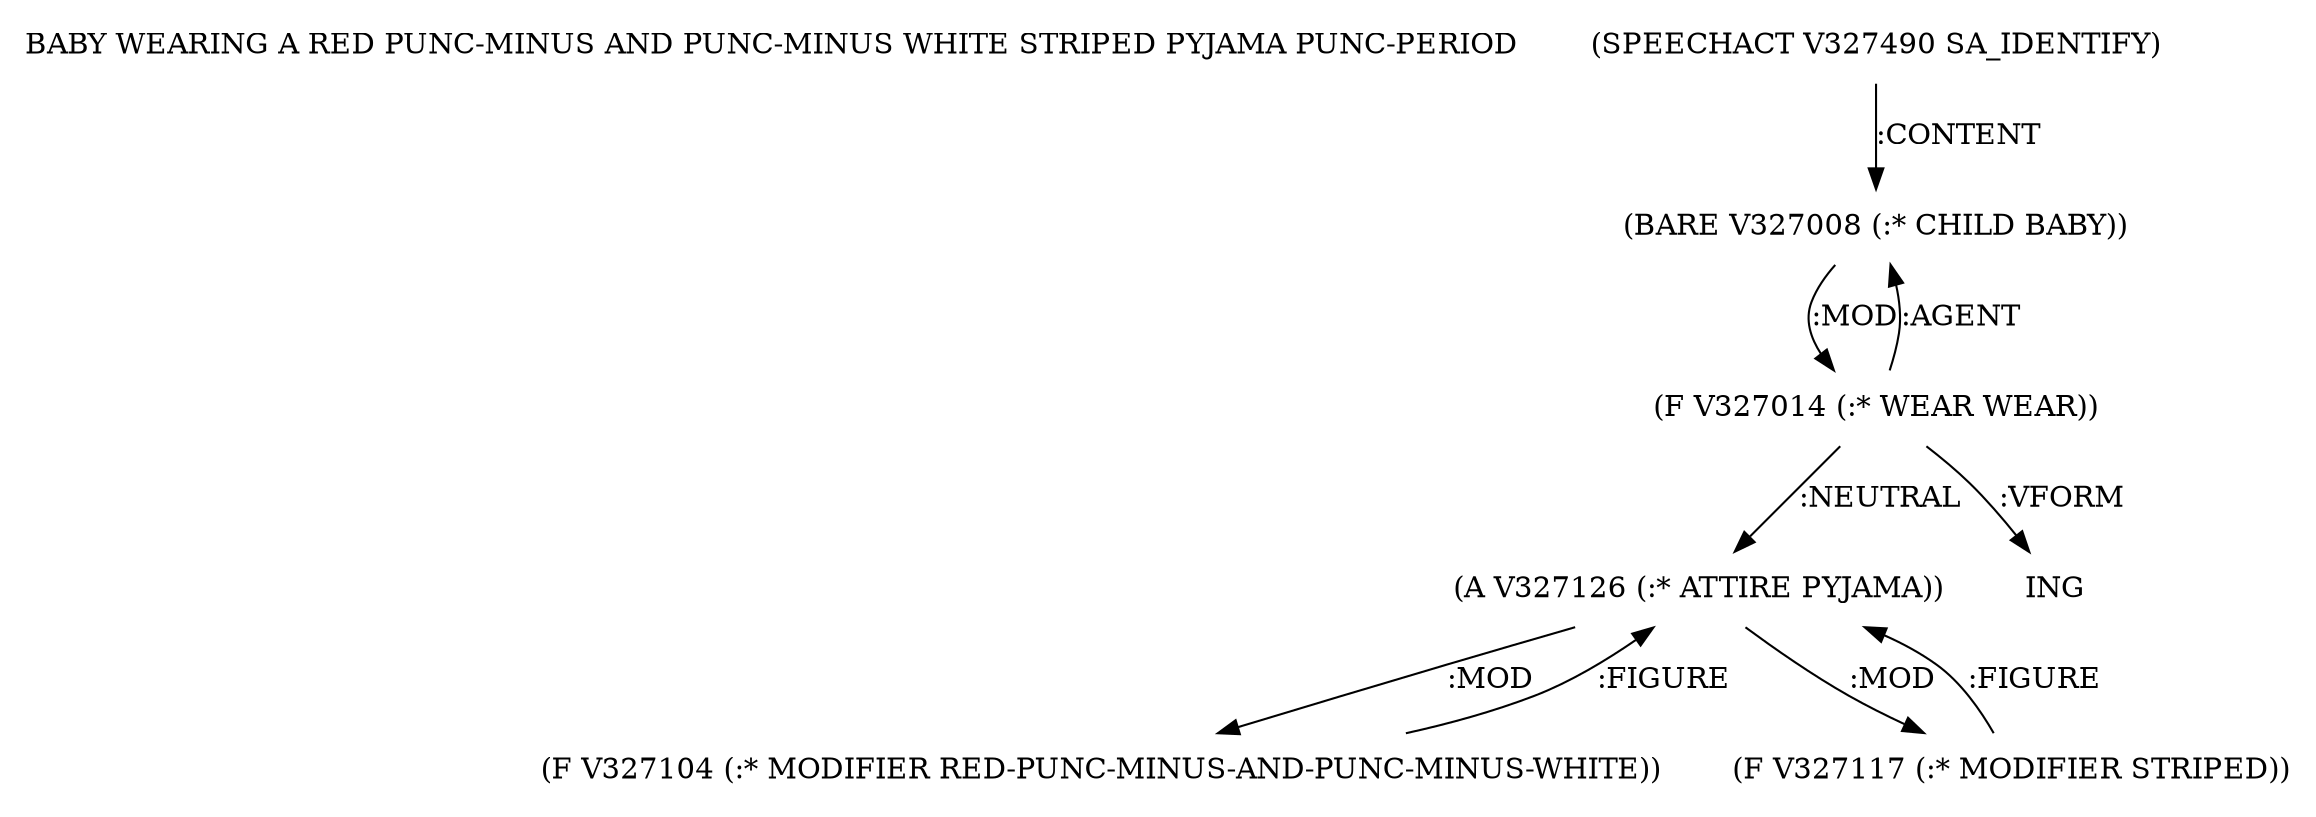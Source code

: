 digraph Terms {
  node [shape=none]
  "BABY WEARING A RED PUNC-MINUS AND PUNC-MINUS WHITE STRIPED PYJAMA PUNC-PERIOD"
  "V327490" [label="(SPEECHACT V327490 SA_IDENTIFY)"]
  "V327490" -> "V327008" [label=":CONTENT"]
  "V327008" [label="(BARE V327008 (:* CHILD BABY))"]
  "V327008" -> "V327014" [label=":MOD"]
  "V327014" [label="(F V327014 (:* WEAR WEAR))"]
  "V327014" -> "V327008" [label=":AGENT"]
  "V327014" -> "V327126" [label=":NEUTRAL"]
  "V327014" -> "NT328454" [label=":VFORM"]
  "NT328454" [label="ING"]
  "V327126" [label="(A V327126 (:* ATTIRE PYJAMA))"]
  "V327126" -> "V327104" [label=":MOD"]
  "V327126" -> "V327117" [label=":MOD"]
  "V327104" [label="(F V327104 (:* MODIFIER RED-PUNC-MINUS-AND-PUNC-MINUS-WHITE))"]
  "V327104" -> "V327126" [label=":FIGURE"]
  "V327117" [label="(F V327117 (:* MODIFIER STRIPED))"]
  "V327117" -> "V327126" [label=":FIGURE"]
}
